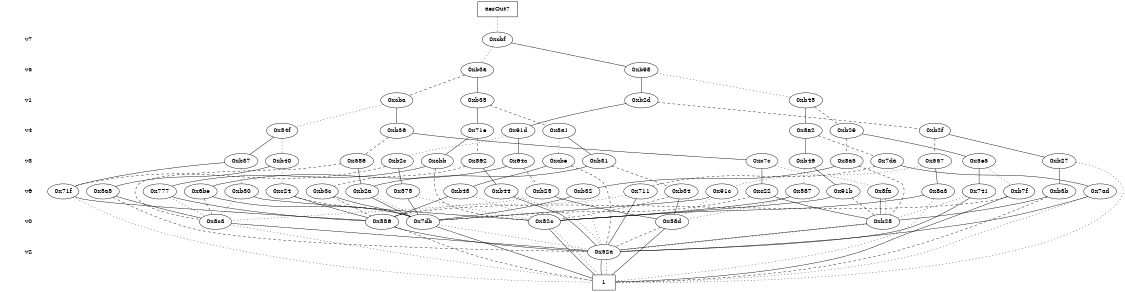 digraph "DD" {
size = "7.5,10"
center = true;
edge [dir = none];
{ node [shape = plaintext];
  edge [style = invis];
  "CONST NODES" [style = invis];
" v7 " -> " v5 " -> " v1 " -> " v4 " -> " v3 " -> " v6 " -> " v0 " -> " v2 " -> "CONST NODES"; 
}
{ rank = same; node [shape = box]; edge [style = invis];
"  aesOut7  "; }
{ rank = same; " v7 ";
"0xcbf";
}
{ rank = same; " v5 ";
"0xb3a";
"0xb98";
}
{ rank = same; " v1 ";
"0xb45";
"0xcba";
"0xb35";
"0xb2d";
}
{ rank = same; " v4 ";
"0x91d";
"0xb2f";
"0x54f";
"0xb29";
"0x8a2";
"0x8a1";
"0x71e";
"0xb36";
}
{ rank = same; " v3 ";
"0xb2c";
"0xb31";
"0x586";
"0xb46";
"0xb27";
"0xcbb";
"0xc7c";
"0xcbe";
"0x5e5";
"0x7da";
"0xb40";
"0x64c";
"0xb37";
"0x557";
"0x862";
"0x8a5";
}
{ rank = same; " v6 ";
"0xc22";
"0xb3c";
"0x741";
"0x8a3";
"0xb34";
"0xb2a";
"0xb32";
"0x575";
"0x8fa";
"0x777";
"0x711";
"0x5a5";
"0x91b";
"0x7ad";
"0x71f";
"0xb7f";
"0xb25";
"0xc24";
"0xb44";
"0x587";
"0xb43";
"0xb30";
"0x91c";
"0xb3b";
"0x6be";
}
{ rank = same; " v0 ";
"0x7db";
"0x58d";
"0x8c3";
"0x556";
"0xb28";
"0x52c";
}
{ rank = same; " v2 ";
"0x52a";
}
{ rank = same; "CONST NODES";
{ node [shape = box]; "0x521";
}
}
"  aesOut7  " -> "0xcbf" [style = dotted];
"0xcbf" -> "0xb98";
"0xcbf" -> "0xb3a" [style = dotted];
"0xb3a" -> "0xb35";
"0xb3a" -> "0xcba" [style = dashed];
"0xb98" -> "0xb2d";
"0xb98" -> "0xb45" [style = dotted];
"0xb45" -> "0x8a2";
"0xb45" -> "0xb29" [style = dashed];
"0xcba" -> "0xb36";
"0xcba" -> "0x54f" [style = dotted];
"0xb35" -> "0x71e";
"0xb35" -> "0x8a1" [style = dashed];
"0xb2d" -> "0x91d";
"0xb2d" -> "0xb2f" [style = dashed];
"0x91d" -> "0x64c";
"0x91d" -> "0xb2c" [style = dotted];
"0xb2f" -> "0xb27";
"0xb2f" -> "0x557" [style = dashed];
"0x54f" -> "0xb37";
"0x54f" -> "0xb40" [style = dotted];
"0xb29" -> "0x5e5";
"0xb29" -> "0x8a5" [style = dashed];
"0x8a2" -> "0xb46";
"0x8a2" -> "0x7da" [style = dashed];
"0x8a1" -> "0xb31";
"0x8a1" -> "0xcbe" [style = dotted];
"0x71e" -> "0xcbb";
"0x71e" -> "0x862" [style = dashed];
"0xb36" -> "0xc7c";
"0xb36" -> "0x586" [style = dashed];
"0xb2c" -> "0x575";
"0xb2c" -> "0x71f" [style = dashed];
"0xb31" -> "0xb2a";
"0xb31" -> "0xb34" [style = dashed];
"0x586" -> "0xb2a";
"0x586" -> "0x8c3" [style = dashed];
"0xb46" -> "0x91b";
"0xb46" -> "0x587" [style = dotted];
"0xb27" -> "0xb3b";
"0xb27" -> "0x521" [style = dotted];
"0xcbb" -> "0x777";
"0xcbb" -> "0x52c" [style = dashed];
"0xc7c" -> "0xc22";
"0xc7c" -> "0x8fa" [style = dotted];
"0xcbe" -> "0xb43";
"0xcbe" -> "0x52a" [style = dashed];
"0x5e5" -> "0x741";
"0x5e5" -> "0xb7f" [style = dotted];
"0x7da" -> "0x7ad";
"0x7da" -> "0x711" [style = dashed];
"0xb40" -> "0x5a5";
"0xb40" -> "0xc24" [style = dotted];
"0x64c" -> "0x6be";
"0x64c" -> "0xb25" [style = dashed];
"0xb37" -> "0x71f";
"0xb37" -> "0xb30" [style = dotted];
"0x557" -> "0x8a3";
"0x557" -> "0x91c" [style = dotted];
"0x862" -> "0xb44";
"0x862" -> "0xb3c" [style = dashed];
"0x8a5" -> "0xb32";
"0x8a5" -> "0xb28" [style = dashed];
"0xc22" -> "0xb28";
"0xc22" -> "0x7db" [style = dashed];
"0xb3c" -> "0x7db";
"0xb3c" -> "0x556" [style = dashed];
"0x741" -> "0x52a";
"0x741" -> "0xb28" [style = dotted];
"0x8a3" -> "0x52c";
"0x8a3" -> "0x521" [style = dotted];
"0xb34" -> "0x58d";
"0xb34" -> "0x52c" [style = dashed];
"0xb2a" -> "0x7db";
"0xb2a" -> "0x7db" [style = dotted];
"0xb32" -> "0x7db";
"0xb32" -> "0x52a" [style = dotted];
"0x575" -> "0x7db";
"0x575" -> "0x52c" [style = dotted];
"0x8fa" -> "0xb28";
"0x8fa" -> "0xb28" [style = dotted];
"0x777" -> "0x556";
"0x777" -> "0x8c3" [style = dotted];
"0x711" -> "0x52a";
"0x711" -> "0x556" [style = dotted];
"0x5a5" -> "0x8c3";
"0x5a5" -> "0x52a" [style = dashed];
"0x91b" -> "0x52c";
"0x91b" -> "0xb28" [style = dashed];
"0x7ad" -> "0x52a";
"0x7ad" -> "0x521" [style = dotted];
"0x71f" -> "0x556";
"0x71f" -> "0x521" [style = dotted];
"0xb7f" -> "0x521";
"0xb7f" -> "0x556" [style = dashed];
"0xb25" -> "0x58d";
"0xb25" -> "0x8c3" [style = dotted];
"0xc24" -> "0x556";
"0xc24" -> "0x7db" [style = dashed];
"0xb44" -> "0x52a";
"0xb44" -> "0x52a" [style = dotted];
"0x587" -> "0x52c";
"0x587" -> "0x58d" [style = dotted];
"0xb43" -> "0x556";
"0xb43" -> "0x52c" [style = dotted];
"0xb30" -> "0x52c";
"0xb30" -> "0x8c3" [style = dotted];
"0x91c" -> "0x7db";
"0x91c" -> "0x58d" [style = dotted];
"0xb3b" -> "0xb28";
"0xb3b" -> "0x521" [style = dashed];
"0x6be" -> "0x7db";
"0x6be" -> "0x8c3" [style = dashed];
"0x7db" -> "0x521";
"0x7db" -> "0x52a" [style = dotted];
"0x58d" -> "0x521";
"0x58d" -> "0x52a" [style = dashed];
"0x8c3" -> "0x52a";
"0x8c3" -> "0x521" [style = dotted];
"0x556" -> "0x52a";
"0x556" -> "0x521" [style = dashed];
"0xb28" -> "0x52a";
"0xb28" -> "0x52a" [style = dotted];
"0x52c" -> "0x521";
"0x52c" -> "0x521" [style = dotted];
"0x52a" -> "0x521";
"0x52a" -> "0x521" [style = dotted];
"0x521" [label = "1"];
}
